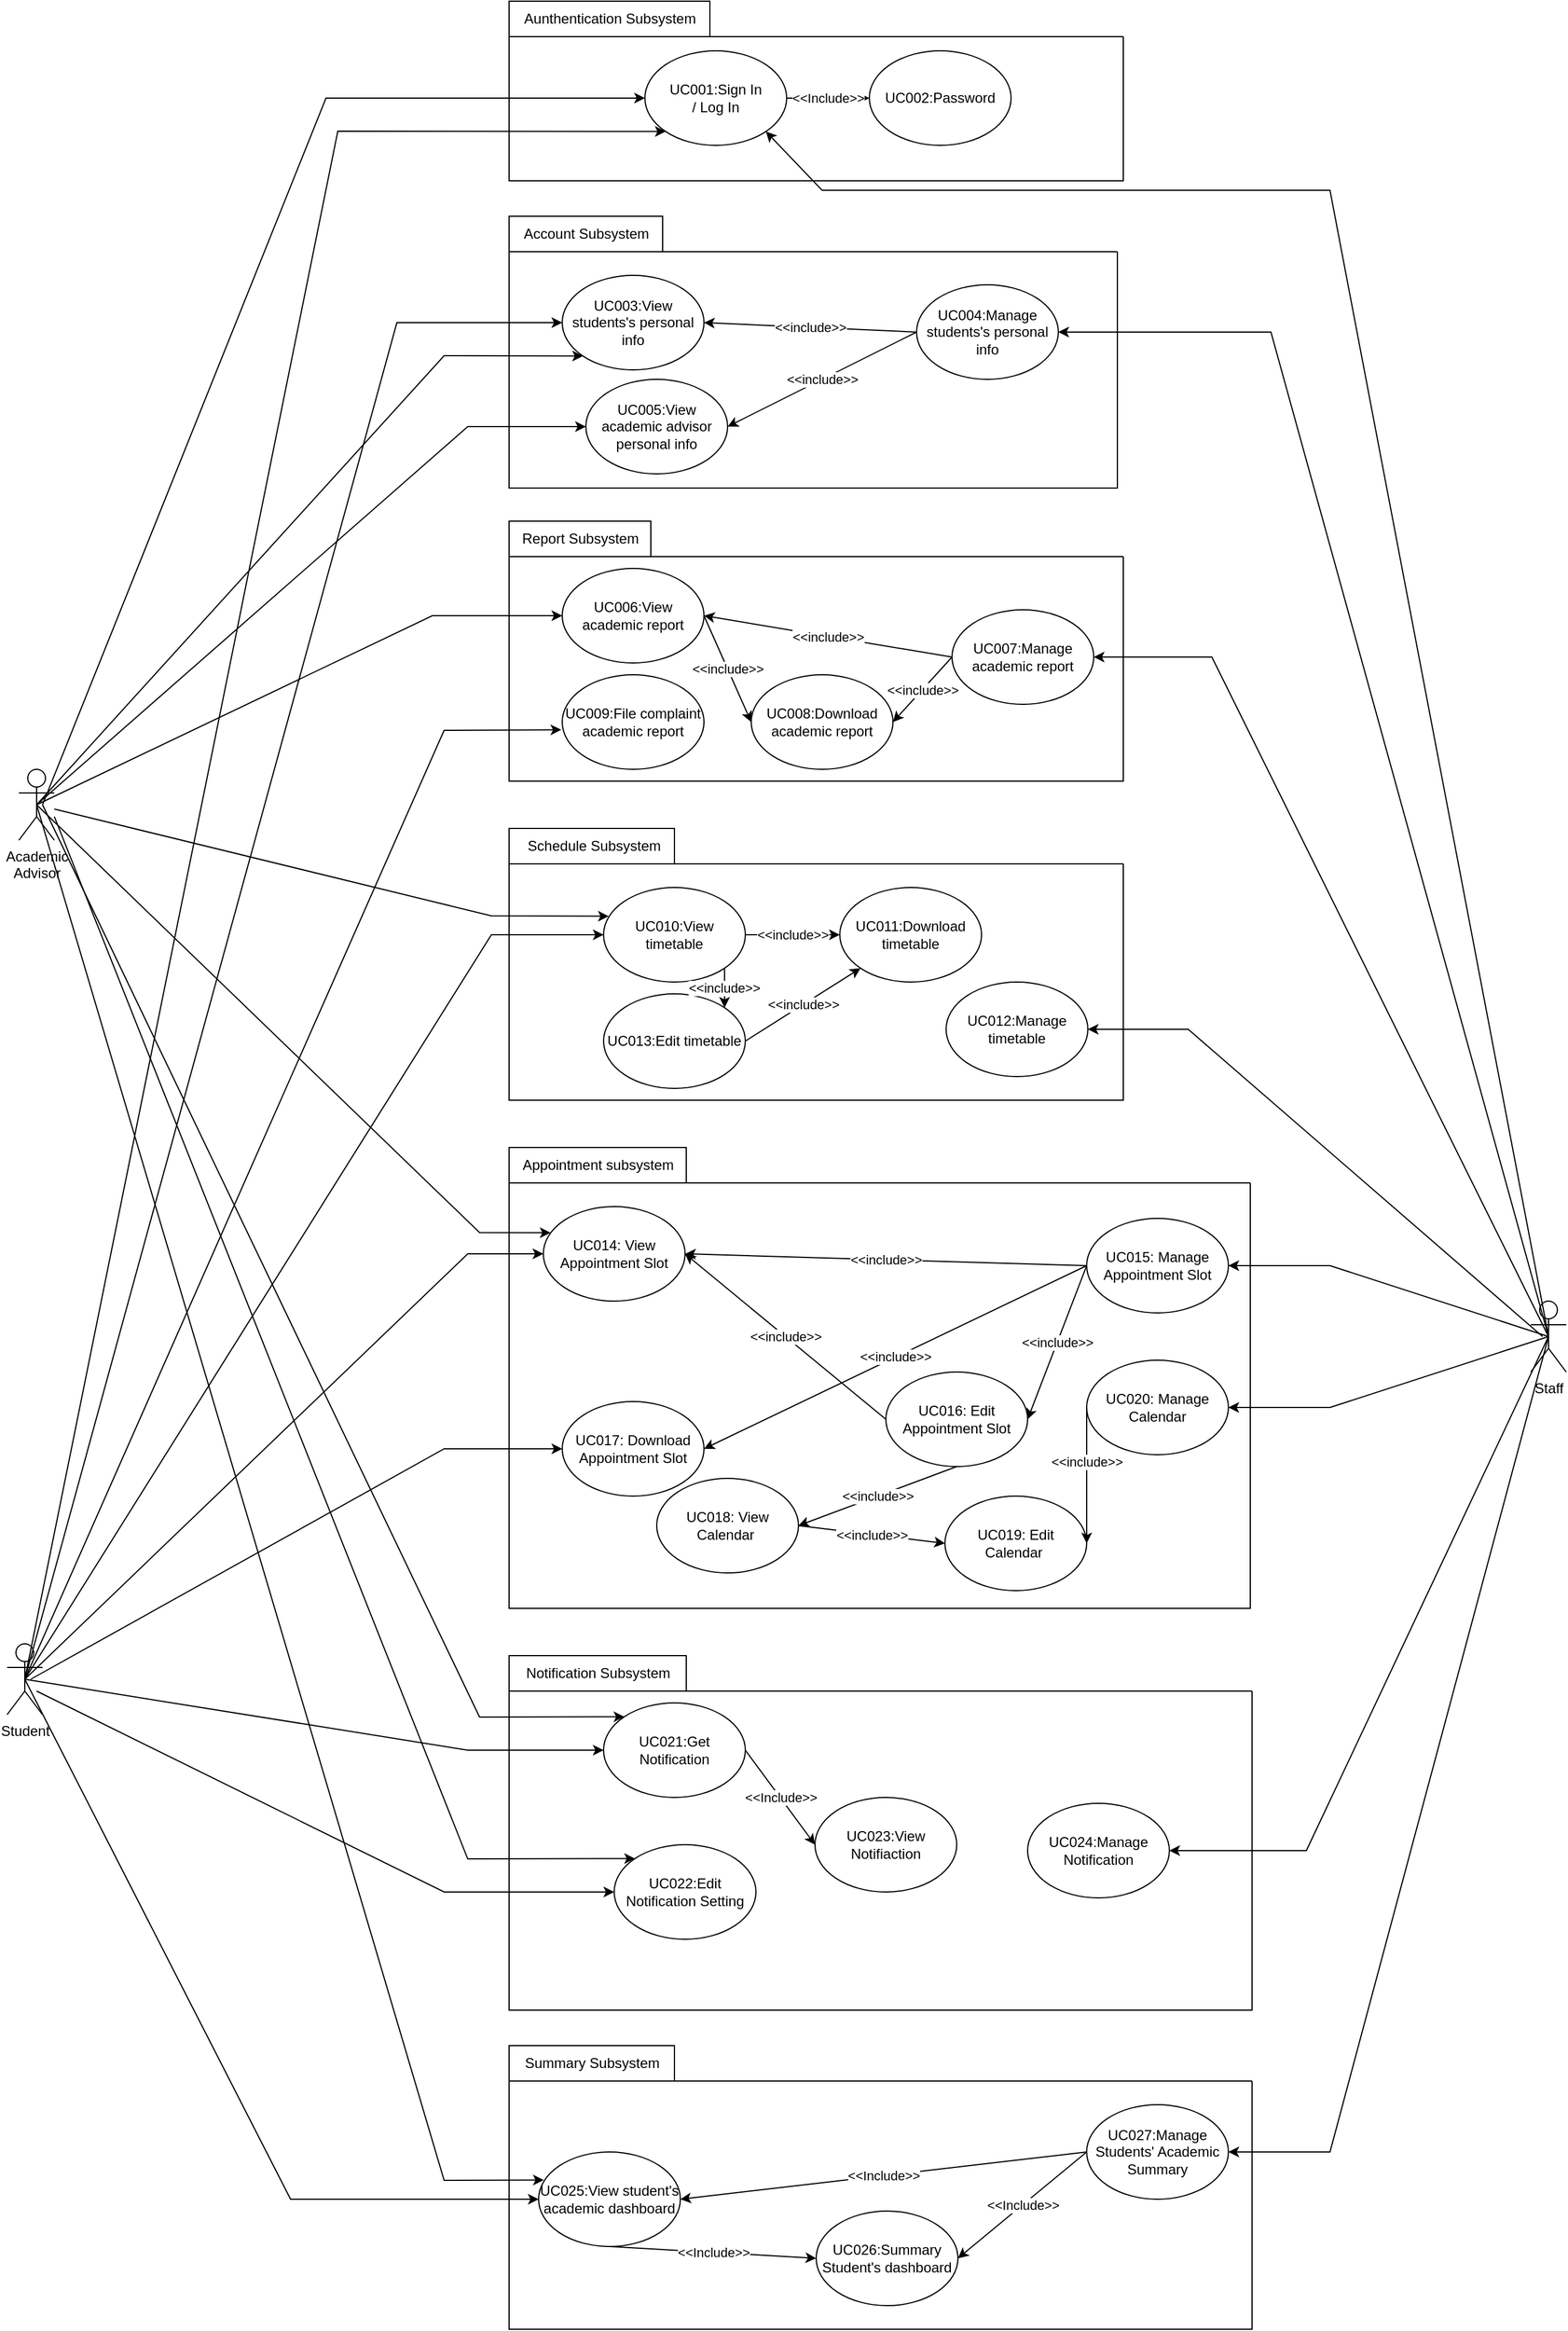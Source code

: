 <mxfile>
    <diagram id="Ir0NtG7bJPNsTs--VWmk" name="Page-1">
        <mxGraphModel dx="2543" dy="1227" grid="1" gridSize="10" guides="1" tooltips="1" connect="1" arrows="1" fold="1" page="1" pageScale="1" pageWidth="850" pageHeight="1100" math="0" shadow="0">
            <root>
                <mxCell id="0"/>
                <mxCell id="1" parent="0"/>
                <mxCell id="3" value="Academic &lt;br&gt;Advisor" style="shape=umlActor;verticalLabelPosition=bottom;verticalAlign=top;html=1;outlineConnect=0;" parent="1" vertex="1">
                    <mxGeometry x="-610" y="680" width="30" height="60" as="geometry"/>
                </mxCell>
                <mxCell id="4" value="Staff" style="shape=umlActor;verticalLabelPosition=bottom;verticalAlign=top;html=1;outlineConnect=0;" parent="1" vertex="1">
                    <mxGeometry x="670" y="1130" width="30" height="60" as="geometry"/>
                </mxCell>
                <mxCell id="5" value="" style="swimlane;startSize=0;" parent="1" vertex="1">
                    <mxGeometry x="-195" y="500" width="520" height="190" as="geometry"/>
                </mxCell>
                <mxCell id="6" value="UC006:View academic report" style="ellipse;whiteSpace=wrap;html=1;" parent="5" vertex="1">
                    <mxGeometry x="45" y="10" width="120" height="80" as="geometry"/>
                </mxCell>
                <mxCell id="7" value="UC008:Download academic report" style="ellipse;whiteSpace=wrap;html=1;" parent="5" vertex="1">
                    <mxGeometry x="205" y="100" width="120" height="80" as="geometry"/>
                </mxCell>
                <mxCell id="8" value="UC007:Manage academic report" style="ellipse;whiteSpace=wrap;html=1;" parent="5" vertex="1">
                    <mxGeometry x="375" y="45" width="120" height="80" as="geometry"/>
                </mxCell>
                <mxCell id="9" value="UC009:File complaint academic report" style="ellipse;whiteSpace=wrap;html=1;" parent="5" vertex="1">
                    <mxGeometry x="45" y="100" width="120" height="80" as="geometry"/>
                </mxCell>
                <mxCell id="10" value="" style="endArrow=classic;html=1;rounded=0;exitX=0;exitY=0.5;exitDx=0;exitDy=0;entryX=1;entryY=0.5;entryDx=0;entryDy=0;" parent="5" source="8" target="6" edge="1">
                    <mxGeometry relative="1" as="geometry">
                        <mxPoint x="185" y="140" as="sourcePoint"/>
                        <mxPoint x="285" y="140" as="targetPoint"/>
                    </mxGeometry>
                </mxCell>
                <mxCell id="11" value="&amp;lt;&amp;lt;include&amp;gt;&amp;gt;" style="edgeLabel;resizable=0;html=1;align=center;verticalAlign=middle;" parent="10" connectable="0" vertex="1">
                    <mxGeometry relative="1" as="geometry"/>
                </mxCell>
                <mxCell id="12" value="" style="endArrow=classic;html=1;rounded=0;exitX=0;exitY=0.5;exitDx=0;exitDy=0;entryX=1;entryY=0.5;entryDx=0;entryDy=0;" parent="5" source="8" target="7" edge="1">
                    <mxGeometry relative="1" as="geometry">
                        <mxPoint x="365" y="145" as="sourcePoint"/>
                        <mxPoint x="175" y="60" as="targetPoint"/>
                    </mxGeometry>
                </mxCell>
                <mxCell id="13" value="&amp;lt;&amp;lt;include&amp;gt;&amp;gt;" style="edgeLabel;resizable=0;html=1;align=center;verticalAlign=middle;" parent="12" connectable="0" vertex="1">
                    <mxGeometry relative="1" as="geometry"/>
                </mxCell>
                <mxCell id="14" value="" style="endArrow=classic;html=1;rounded=0;exitX=1;exitY=0.5;exitDx=0;exitDy=0;entryX=0;entryY=0.5;entryDx=0;entryDy=0;" parent="5" source="6" target="7" edge="1">
                    <mxGeometry relative="1" as="geometry">
                        <mxPoint x="385" y="95" as="sourcePoint"/>
                        <mxPoint x="330" y="140" as="targetPoint"/>
                    </mxGeometry>
                </mxCell>
                <mxCell id="15" value="&amp;lt;&amp;lt;include&amp;gt;&amp;gt;" style="edgeLabel;resizable=0;html=1;align=center;verticalAlign=middle;" parent="14" connectable="0" vertex="1">
                    <mxGeometry relative="1" as="geometry"/>
                </mxCell>
                <mxCell id="16" value="Aunthentication Subsystem" style="text;html=1;align=center;verticalAlign=middle;resizable=0;points=[];autosize=1;strokeColor=default;fillColor=none;" parent="1" vertex="1">
                    <mxGeometry x="-195" y="30" width="170" height="30" as="geometry"/>
                </mxCell>
                <mxCell id="17" value="" style="swimlane;startSize=0;" parent="1" vertex="1">
                    <mxGeometry x="-195" y="60" width="520" height="122" as="geometry"/>
                </mxCell>
                <mxCell id="18" value="UC001:Sign In &lt;br&gt;/ Log In" style="ellipse;whiteSpace=wrap;html=1;" parent="17" vertex="1">
                    <mxGeometry x="115" y="12" width="120" height="80" as="geometry"/>
                </mxCell>
                <mxCell id="19" value="UC002:Password" style="ellipse;whiteSpace=wrap;html=1;" parent="17" vertex="1">
                    <mxGeometry x="305" y="12" width="120" height="80" as="geometry"/>
                </mxCell>
                <mxCell id="20" value="" style="endArrow=classic;html=1;rounded=0;exitX=1;exitY=0.5;exitDx=0;exitDy=0;entryX=0;entryY=0.5;entryDx=0;entryDy=0;" parent="17" source="18" target="19" edge="1">
                    <mxGeometry relative="1" as="geometry">
                        <mxPoint x="245" y="110" as="sourcePoint"/>
                        <mxPoint x="345" y="110" as="targetPoint"/>
                    </mxGeometry>
                </mxCell>
                <mxCell id="21" value="&amp;lt;&amp;lt;Include&amp;gt;&amp;gt;" style="edgeLabel;resizable=0;html=1;align=center;verticalAlign=middle;" parent="20" connectable="0" vertex="1">
                    <mxGeometry relative="1" as="geometry"/>
                </mxCell>
                <mxCell id="22" value="Account Subsystem" style="text;html=1;align=center;verticalAlign=middle;resizable=0;points=[];autosize=1;strokeColor=default;fillColor=none;" parent="1" vertex="1">
                    <mxGeometry x="-195" y="212" width="130" height="30" as="geometry"/>
                </mxCell>
                <mxCell id="23" value="" style="swimlane;startSize=0;" parent="1" vertex="1">
                    <mxGeometry x="-195" y="1460" width="629" height="270" as="geometry"/>
                </mxCell>
                <mxCell id="24" value="" style="ellipse;whiteSpace=wrap;html=1;" parent="23" vertex="1">
                    <mxGeometry x="470" y="-542" height="80" as="geometry"/>
                </mxCell>
                <mxCell id="25" value="UC021:Get Notification" style="ellipse;whiteSpace=wrap;html=1;" parent="23" vertex="1">
                    <mxGeometry x="80" y="10" width="120" height="80" as="geometry"/>
                </mxCell>
                <mxCell id="26" value="UC022:Edit Notification Setting" style="ellipse;whiteSpace=wrap;html=1;" parent="23" vertex="1">
                    <mxGeometry x="89" y="130" width="120" height="80" as="geometry"/>
                </mxCell>
                <mxCell id="27" value="UC023:View Notifiaction" style="ellipse;whiteSpace=wrap;html=1;" parent="23" vertex="1">
                    <mxGeometry x="259" y="90" width="120" height="80" as="geometry"/>
                </mxCell>
                <mxCell id="28" value="UC024:Manage Notification" style="ellipse;whiteSpace=wrap;html=1;" parent="23" vertex="1">
                    <mxGeometry x="439" y="95" width="120" height="80" as="geometry"/>
                </mxCell>
                <mxCell id="29" value="" style="endArrow=classic;html=1;rounded=0;exitX=1;exitY=0.5;exitDx=0;exitDy=0;entryX=0;entryY=0.5;entryDx=0;entryDy=0;" parent="23" source="25" target="27" edge="1">
                    <mxGeometry relative="1" as="geometry">
                        <mxPoint x="377.04" y="270.0" as="sourcePoint"/>
                        <mxPoint x="140" y="110" as="targetPoint"/>
                    </mxGeometry>
                </mxCell>
                <mxCell id="30" value="&amp;lt;&amp;lt;Include&amp;gt;&amp;gt;" style="edgeLabel;resizable=0;html=1;align=center;verticalAlign=middle;" parent="29" connectable="0" vertex="1">
                    <mxGeometry relative="1" as="geometry"/>
                </mxCell>
                <mxCell id="31" value="Summary Subsystem" style="text;html=1;align=center;verticalAlign=middle;resizable=0;points=[];autosize=1;strokeColor=default;fillColor=none;" parent="1" vertex="1">
                    <mxGeometry x="-195" y="1760" width="140" height="30" as="geometry"/>
                </mxCell>
                <mxCell id="32" value="" style="swimlane;startSize=0;" parent="1" vertex="1">
                    <mxGeometry x="-195" y="242" width="515" height="200" as="geometry"/>
                </mxCell>
                <mxCell id="33" value="UC003:View students's personal info" style="ellipse;whiteSpace=wrap;html=1;" parent="32" vertex="1">
                    <mxGeometry x="45" y="20" width="120" height="80" as="geometry"/>
                </mxCell>
                <mxCell id="34" value="UC005:View academic advisor personal info" style="ellipse;whiteSpace=wrap;html=1;" parent="32" vertex="1">
                    <mxGeometry x="65" y="108" width="120" height="80" as="geometry"/>
                </mxCell>
                <mxCell id="35" value="UC004:Manage students's personal info" style="ellipse;whiteSpace=wrap;html=1;" parent="32" vertex="1">
                    <mxGeometry x="345" y="28" width="120" height="80" as="geometry"/>
                </mxCell>
                <mxCell id="36" value="" style="endArrow=classic;html=1;rounded=0;entryX=1;entryY=0.5;entryDx=0;entryDy=0;exitX=0;exitY=0.5;exitDx=0;exitDy=0;" parent="32" source="35" target="33" edge="1">
                    <mxGeometry relative="1" as="geometry">
                        <mxPoint x="365" y="403" as="sourcePoint"/>
                        <mxPoint x="175" y="318" as="targetPoint"/>
                    </mxGeometry>
                </mxCell>
                <mxCell id="37" value="&amp;lt;&amp;lt;include&amp;gt;&amp;gt;" style="edgeLabel;resizable=0;html=1;align=center;verticalAlign=middle;" parent="36" connectable="0" vertex="1">
                    <mxGeometry relative="1" as="geometry"/>
                </mxCell>
                <mxCell id="38" value="" style="endArrow=classic;html=1;rounded=0;entryX=1;entryY=0.5;entryDx=0;entryDy=0;exitX=0;exitY=0.5;exitDx=0;exitDy=0;" parent="32" source="35" target="34" edge="1">
                    <mxGeometry relative="1" as="geometry">
                        <mxPoint x="355" y="78" as="sourcePoint"/>
                        <mxPoint x="175" y="70" as="targetPoint"/>
                    </mxGeometry>
                </mxCell>
                <mxCell id="39" value="&amp;lt;&amp;lt;include&amp;gt;&amp;gt;" style="edgeLabel;resizable=0;html=1;align=center;verticalAlign=middle;" parent="38" connectable="0" vertex="1">
                    <mxGeometry relative="1" as="geometry"/>
                </mxCell>
                <mxCell id="40" value="Report Subsystem" style="text;html=1;align=center;verticalAlign=middle;resizable=0;points=[];autosize=1;strokeColor=default;fillColor=none;" parent="1" vertex="1">
                    <mxGeometry x="-195" y="470" width="120" height="30" as="geometry"/>
                </mxCell>
                <mxCell id="41" value="" style="swimlane;startSize=0;" parent="1" vertex="1">
                    <mxGeometry x="-195" y="1790" width="629" height="210" as="geometry"/>
                </mxCell>
                <mxCell id="42" value="UC025:View student's academic dashboard" style="ellipse;whiteSpace=wrap;html=1;" parent="41" vertex="1">
                    <mxGeometry x="25" y="60" width="120" height="80" as="geometry"/>
                </mxCell>
                <mxCell id="43" value="UC026:Summary Student's dashboard" style="ellipse;whiteSpace=wrap;html=1;" parent="41" vertex="1">
                    <mxGeometry x="260" y="110" width="120" height="80" as="geometry"/>
                </mxCell>
                <mxCell id="44" value="UC027:Manage Students' Academic Summary" style="ellipse;whiteSpace=wrap;html=1;" parent="41" vertex="1">
                    <mxGeometry x="489" y="20" width="120" height="80" as="geometry"/>
                </mxCell>
                <mxCell id="45" value="" style="endArrow=classic;html=1;rounded=0;exitX=0;exitY=0.5;exitDx=0;exitDy=0;entryX=1;entryY=0.5;entryDx=0;entryDy=0;" parent="41" source="44" target="42" edge="1">
                    <mxGeometry relative="1" as="geometry">
                        <mxPoint x="438.04" y="113.24" as="sourcePoint"/>
                        <mxPoint x="190" y="50" as="targetPoint"/>
                    </mxGeometry>
                </mxCell>
                <mxCell id="46" value="&amp;lt;&amp;lt;Include&amp;gt;&amp;gt;" style="edgeLabel;resizable=0;html=1;align=center;verticalAlign=middle;" parent="45" connectable="0" vertex="1">
                    <mxGeometry relative="1" as="geometry"/>
                </mxCell>
                <mxCell id="47" value="" style="endArrow=classic;html=1;rounded=0;exitX=0;exitY=0.5;exitDx=0;exitDy=0;entryX=1;entryY=0.5;entryDx=0;entryDy=0;" parent="41" source="44" target="43" edge="1">
                    <mxGeometry relative="1" as="geometry">
                        <mxPoint x="329" y="-20" as="sourcePoint"/>
                        <mxPoint x="429" y="-20" as="targetPoint"/>
                    </mxGeometry>
                </mxCell>
                <mxCell id="48" value="&amp;lt;&amp;lt;Include&amp;gt;&amp;gt;" style="edgeLabel;resizable=0;html=1;align=center;verticalAlign=middle;" parent="47" connectable="0" vertex="1">
                    <mxGeometry relative="1" as="geometry"/>
                </mxCell>
                <mxCell id="49" value="" style="endArrow=classic;html=1;rounded=0;entryX=0;entryY=0.5;entryDx=0;entryDy=0;exitX=0.5;exitY=1;exitDx=0;exitDy=0;" parent="41" source="42" target="43" edge="1">
                    <mxGeometry relative="1" as="geometry">
                        <mxPoint x="130" y="70" as="sourcePoint"/>
                        <mxPoint x="230" y="150" as="targetPoint"/>
                    </mxGeometry>
                </mxCell>
                <mxCell id="50" value="&amp;lt;&amp;lt;Include&amp;gt;&amp;gt;" style="edgeLabel;resizable=0;html=1;align=center;verticalAlign=middle;" parent="49" connectable="0" vertex="1">
                    <mxGeometry relative="1" as="geometry"/>
                </mxCell>
                <mxCell id="51" value="" style="swimlane;startSize=0;" parent="1" vertex="1">
                    <mxGeometry x="-195" y="1030" width="627.5" height="360" as="geometry"/>
                </mxCell>
                <mxCell id="52" value="UC014: View Appointment Slot" style="ellipse;whiteSpace=wrap;html=1;" parent="51" vertex="1">
                    <mxGeometry x="29" y="20" width="120" height="80" as="geometry"/>
                </mxCell>
                <mxCell id="53" value="UC015: Manage Appointment Slot" style="ellipse;whiteSpace=wrap;html=1;" parent="51" vertex="1">
                    <mxGeometry x="489" y="30" width="120" height="80" as="geometry"/>
                </mxCell>
                <mxCell id="54" value="UC017: Download Appointment Slot" style="ellipse;whiteSpace=wrap;html=1;" parent="51" vertex="1">
                    <mxGeometry x="45" y="185" width="120" height="80" as="geometry"/>
                </mxCell>
                <mxCell id="55" value="UC018: View Calendar&amp;nbsp;" style="ellipse;whiteSpace=wrap;html=1;" parent="51" vertex="1">
                    <mxGeometry x="125" y="250" width="120" height="80" as="geometry"/>
                </mxCell>
                <mxCell id="56" value="UC020: Manage Calendar" style="ellipse;whiteSpace=wrap;html=1;" parent="51" vertex="1">
                    <mxGeometry x="489" y="150" width="120" height="80" as="geometry"/>
                </mxCell>
                <mxCell id="57" value="UC016: Edit Appointment Slot" style="ellipse;whiteSpace=wrap;html=1;" parent="51" vertex="1">
                    <mxGeometry x="319" y="160" width="120" height="80" as="geometry"/>
                </mxCell>
                <mxCell id="58" value="UC019: Edit Calendar&amp;nbsp;" style="ellipse;whiteSpace=wrap;html=1;" parent="51" vertex="1">
                    <mxGeometry x="369" y="265" width="120" height="80" as="geometry"/>
                </mxCell>
                <mxCell id="59" value="&amp;lt;&amp;lt;include&amp;gt;&amp;gt;" style="endArrow=classic;html=1;rounded=0;exitX=0;exitY=0.5;exitDx=0;exitDy=0;entryX=1;entryY=0.5;entryDx=0;entryDy=0;" parent="51" source="53" target="57" edge="1">
                    <mxGeometry relative="1" as="geometry">
                        <mxPoint x="489" y="110" as="sourcePoint"/>
                        <mxPoint x="169" y="90" as="targetPoint"/>
                    </mxGeometry>
                </mxCell>
                <mxCell id="60" value="&amp;lt;&amp;lt;include&amp;gt;&amp;gt;" style="endArrow=classic;html=1;rounded=0;exitX=0;exitY=0.5;exitDx=0;exitDy=0;entryX=1;entryY=0.5;entryDx=0;entryDy=0;" parent="51" source="57" target="52" edge="1">
                    <mxGeometry relative="1" as="geometry">
                        <mxPoint x="469" y="190" as="sourcePoint"/>
                        <mxPoint x="149" y="170" as="targetPoint"/>
                    </mxGeometry>
                </mxCell>
                <mxCell id="61" value="&amp;lt;&amp;lt;include&amp;gt;&amp;gt;" style="endArrow=classic;html=1;rounded=0;exitX=0.5;exitY=1;exitDx=0;exitDy=0;entryX=1;entryY=0.5;entryDx=0;entryDy=0;" parent="51" source="57" target="55" edge="1">
                    <mxGeometry relative="1" as="geometry">
                        <mxPoint x="530" y="280" as="sourcePoint"/>
                        <mxPoint x="210" y="260" as="targetPoint"/>
                    </mxGeometry>
                </mxCell>
                <mxCell id="62" value="&amp;lt;&amp;lt;include&amp;gt;&amp;gt;" style="endArrow=classic;html=1;rounded=0;exitX=1;exitY=0.5;exitDx=0;exitDy=0;entryX=0;entryY=0.5;entryDx=0;entryDy=0;" parent="51" source="55" target="58" edge="1">
                    <mxGeometry relative="1" as="geometry">
                        <mxPoint x="309" y="260" as="sourcePoint"/>
                        <mxPoint x="249" y="310" as="targetPoint"/>
                    </mxGeometry>
                </mxCell>
                <mxCell id="63" value="" style="endArrow=classic;html=1;rounded=0;exitX=0;exitY=0.5;exitDx=0;exitDy=0;entryX=1;entryY=0.5;entryDx=0;entryDy=0;" parent="51" source="56" target="58" edge="1">
                    <mxGeometry width="50" height="50" relative="1" as="geometry">
                        <mxPoint x="259" y="340" as="sourcePoint"/>
                        <mxPoint x="309" y="290" as="targetPoint"/>
                    </mxGeometry>
                </mxCell>
                <mxCell id="64" value="&amp;lt;&amp;lt;include&amp;gt;&amp;gt;" style="edgeLabel;html=1;align=center;verticalAlign=middle;resizable=0;points=[];" parent="63" connectable="0" vertex="1">
                    <mxGeometry x="-0.208" relative="1" as="geometry">
                        <mxPoint as="offset"/>
                    </mxGeometry>
                </mxCell>
                <mxCell id="65" value="&amp;lt;&amp;lt;include&amp;gt;&amp;gt;" style="endArrow=classic;html=1;rounded=0;exitX=0;exitY=0.5;exitDx=0;exitDy=0;entryX=1;entryY=0.5;entryDx=0;entryDy=0;" parent="51" source="53" target="52" edge="1">
                    <mxGeometry relative="1" as="geometry">
                        <mxPoint x="370" y="-60" as="sourcePoint"/>
                        <mxPoint x="470" y="-60" as="targetPoint"/>
                    </mxGeometry>
                </mxCell>
                <mxCell id="66" value="&amp;lt;&amp;lt;include&amp;gt;&amp;gt;" style="endArrow=classic;html=1;rounded=0;entryX=1;entryY=0.5;entryDx=0;entryDy=0;exitX=0;exitY=0.5;exitDx=0;exitDy=0;" parent="51" source="53" target="54" edge="1">
                    <mxGeometry relative="1" as="geometry">
                        <mxPoint x="465" y="150" as="sourcePoint"/>
                        <mxPoint x="154" y="140" as="targetPoint"/>
                    </mxGeometry>
                </mxCell>
                <mxCell id="67" value="Student&lt;br&gt;" style="shape=umlActor;verticalLabelPosition=bottom;verticalAlign=top;html=1;outlineConnect=0;" parent="1" vertex="1">
                    <mxGeometry x="-620" y="1420" width="30" height="60" as="geometry"/>
                </mxCell>
                <mxCell id="68" value="" style="swimlane;startSize=0;" parent="1" vertex="1">
                    <mxGeometry x="-195" y="760" width="520" height="200" as="geometry"/>
                </mxCell>
                <mxCell id="69" value="" style="ellipse;whiteSpace=wrap;html=1;" parent="68" vertex="1">
                    <mxGeometry x="430" y="-610" height="80" as="geometry"/>
                </mxCell>
                <mxCell id="70" value="UC011:Download timetable" style="ellipse;whiteSpace=wrap;html=1;" parent="68" vertex="1">
                    <mxGeometry x="280" y="20" width="120" height="80" as="geometry"/>
                </mxCell>
                <mxCell id="71" value="UC012:Manage timetable" style="ellipse;whiteSpace=wrap;html=1;" parent="68" vertex="1">
                    <mxGeometry x="370" y="100" width="120" height="80" as="geometry"/>
                </mxCell>
                <mxCell id="72" value="UC013:Edit timetable" style="ellipse;whiteSpace=wrap;html=1;" parent="68" vertex="1">
                    <mxGeometry x="80" y="110" width="120" height="80" as="geometry"/>
                </mxCell>
                <mxCell id="73" value="UC010:View timetable" style="ellipse;whiteSpace=wrap;html=1;" parent="68" vertex="1">
                    <mxGeometry x="80" y="20" width="120" height="80" as="geometry"/>
                </mxCell>
                <mxCell id="74" value="&amp;lt;&amp;lt;include&amp;gt;&amp;gt;" style="endArrow=classic;html=1;rounded=0;exitX=1;exitY=0.5;exitDx=0;exitDy=0;entryX=0;entryY=0.5;entryDx=0;entryDy=0;" parent="68" source="73" target="70" edge="1">
                    <mxGeometry relative="1" as="geometry">
                        <mxPoint x="505" y="229" as="sourcePoint"/>
                        <mxPoint x="185" y="209" as="targetPoint"/>
                    </mxGeometry>
                </mxCell>
                <mxCell id="75" value="&amp;lt;&amp;lt;include&amp;gt;&amp;gt;" style="endArrow=classic;html=1;rounded=0;entryX=1;entryY=0;entryDx=0;entryDy=0;exitX=1;exitY=1;exitDx=0;exitDy=0;" parent="68" source="73" target="72" edge="1">
                    <mxGeometry relative="1" as="geometry">
                        <mxPoint x="205" y="60" as="sourcePoint"/>
                        <mxPoint x="290" y="70" as="targetPoint"/>
                    </mxGeometry>
                </mxCell>
                <mxCell id="76" value="&amp;lt;&amp;lt;include&amp;gt;&amp;gt;" style="endArrow=classic;html=1;rounded=0;exitX=1;exitY=0.5;exitDx=0;exitDy=0;entryX=0;entryY=1;entryDx=0;entryDy=0;" parent="68" source="72" target="70" edge="1">
                    <mxGeometry relative="1" as="geometry">
                        <mxPoint x="210" y="70" as="sourcePoint"/>
                        <mxPoint x="290" y="70" as="targetPoint"/>
                    </mxGeometry>
                </mxCell>
                <mxCell id="77" value="&amp;nbsp;Schedule Subsystem" style="text;html=1;align=center;verticalAlign=middle;resizable=0;points=[];autosize=1;strokeColor=default;fillColor=none;" parent="1" vertex="1">
                    <mxGeometry x="-195" y="730" width="140" height="30" as="geometry"/>
                </mxCell>
                <mxCell id="78" value="Notification Subsystem" style="text;html=1;align=center;verticalAlign=middle;resizable=0;points=[];autosize=1;strokeColor=default;fillColor=none;" parent="1" vertex="1">
                    <mxGeometry x="-195" y="1430" width="150" height="30" as="geometry"/>
                </mxCell>
                <mxCell id="79" value="Appointment subsystem" style="text;html=1;align=center;verticalAlign=middle;resizable=0;points=[];autosize=1;strokeColor=default;fillColor=none;" parent="1" vertex="1">
                    <mxGeometry x="-195" y="1000" width="150" height="30" as="geometry"/>
                </mxCell>
                <mxCell id="80" value="" style="endArrow=classic;html=1;rounded=0;entryX=0;entryY=0.5;entryDx=0;entryDy=0;exitX=0.5;exitY=0.5;exitDx=0;exitDy=0;exitPerimeter=0;" parent="1" source="3" target="34" edge="1">
                    <mxGeometry width="50" height="50" relative="1" as="geometry">
                        <mxPoint x="-500" y="970" as="sourcePoint"/>
                        <mxPoint x="240" y="550" as="targetPoint"/>
                        <Array as="points">
                            <mxPoint x="-230" y="390"/>
                        </Array>
                    </mxGeometry>
                </mxCell>
                <mxCell id="81" value="" style="endArrow=classic;html=1;rounded=0;exitX=0.5;exitY=0.5;exitDx=0;exitDy=0;exitPerimeter=0;entryX=0;entryY=0.5;entryDx=0;entryDy=0;" parent="1" source="67" target="33" edge="1">
                    <mxGeometry width="50" height="50" relative="1" as="geometry">
                        <mxPoint x="330" y="920" as="sourcePoint"/>
                        <mxPoint x="380" y="870" as="targetPoint"/>
                        <Array as="points">
                            <mxPoint x="-290" y="302"/>
                        </Array>
                    </mxGeometry>
                </mxCell>
                <mxCell id="82" value="" style="endArrow=classic;html=1;rounded=0;entryX=0;entryY=0.5;entryDx=0;entryDy=0;exitX=0.5;exitY=0.5;exitDx=0;exitDy=0;exitPerimeter=0;" parent="1" source="67" target="73" edge="1">
                    <mxGeometry width="50" height="50" relative="1" as="geometry">
                        <mxPoint x="-510" y="1170" as="sourcePoint"/>
                        <mxPoint x="80" y="900" as="targetPoint"/>
                        <Array as="points">
                            <mxPoint x="-210" y="820"/>
                        </Array>
                    </mxGeometry>
                </mxCell>
                <mxCell id="83" value="" style="endArrow=classic;html=1;rounded=0;exitX=0.5;exitY=0.5;exitDx=0;exitDy=0;exitPerimeter=0;" parent="1" source="67" target="52" edge="1">
                    <mxGeometry width="50" height="50" relative="1" as="geometry">
                        <mxPoint x="-515" y="1190" as="sourcePoint"/>
                        <mxPoint x="-240" y="1140" as="targetPoint"/>
                        <Array as="points">
                            <mxPoint x="-230" y="1090"/>
                        </Array>
                    </mxGeometry>
                </mxCell>
                <mxCell id="84" value="" style="endArrow=classic;html=1;rounded=0;entryX=0;entryY=1;entryDx=0;entryDy=0;exitX=0.5;exitY=0.5;exitDx=0;exitDy=0;exitPerimeter=0;" parent="1" source="3" target="33" edge="1">
                    <mxGeometry width="50" height="50" relative="1" as="geometry">
                        <mxPoint x="-500" y="960" as="sourcePoint"/>
                        <mxPoint x="-90" y="810" as="targetPoint"/>
                        <Array as="points">
                            <mxPoint x="-250" y="330"/>
                        </Array>
                    </mxGeometry>
                </mxCell>
                <mxCell id="85" value="" style="endArrow=classic;html=1;rounded=0;exitX=0.5;exitY=0.5;exitDx=0;exitDy=0;exitPerimeter=0;entryX=0;entryY=0.5;entryDx=0;entryDy=0;" parent="1" source="3" target="6" edge="1">
                    <mxGeometry width="50" height="50" relative="1" as="geometry">
                        <mxPoint x="-490" y="970" as="sourcePoint"/>
                        <mxPoint x="-130" y="573" as="targetPoint"/>
                        <Array as="points">
                            <mxPoint x="-260" y="550"/>
                        </Array>
                    </mxGeometry>
                </mxCell>
                <mxCell id="86" value="" style="endArrow=classic;html=1;rounded=0;exitX=0.5;exitY=0.5;exitDx=0;exitDy=0;exitPerimeter=0;entryX=0.051;entryY=0.277;entryDx=0;entryDy=0;entryPerimeter=0;" parent="1" source="3" target="52" edge="1">
                    <mxGeometry width="50" height="50" relative="1" as="geometry">
                        <mxPoint x="-180" y="1280" as="sourcePoint"/>
                        <mxPoint x="-130" y="1230" as="targetPoint"/>
                        <Array as="points">
                            <mxPoint x="-220" y="1072"/>
                        </Array>
                    </mxGeometry>
                </mxCell>
                <mxCell id="87" value="" style="endArrow=classic;html=1;rounded=0;exitX=0.5;exitY=0.5;exitDx=0;exitDy=0;exitPerimeter=0;entryX=1;entryY=0.5;entryDx=0;entryDy=0;" parent="1" source="4" target="35" edge="1">
                    <mxGeometry width="50" height="50" relative="1" as="geometry">
                        <mxPoint x="280" y="690" as="sourcePoint"/>
                        <mxPoint x="330" y="640" as="targetPoint"/>
                        <Array as="points">
                            <mxPoint x="450" y="310"/>
                        </Array>
                    </mxGeometry>
                </mxCell>
                <mxCell id="88" value="" style="endArrow=classic;html=1;rounded=0;entryX=0.036;entryY=0.304;entryDx=0;entryDy=0;entryPerimeter=0;" parent="1" source="3" target="73" edge="1">
                    <mxGeometry width="50" height="50" relative="1" as="geometry">
                        <mxPoint x="-480" y="980" as="sourcePoint"/>
                        <mxPoint x="-40" y="1010" as="targetPoint"/>
                        <Array as="points">
                            <mxPoint x="-210" y="804"/>
                        </Array>
                    </mxGeometry>
                </mxCell>
                <mxCell id="89" value="" style="endArrow=classic;html=1;rounded=0;entryX=-0.007;entryY=0.582;entryDx=0;entryDy=0;entryPerimeter=0;exitX=0.5;exitY=0.5;exitDx=0;exitDy=0;exitPerimeter=0;" parent="1" source="67" target="9" edge="1">
                    <mxGeometry width="50" height="50" relative="1" as="geometry">
                        <mxPoint x="-500" y="1000" as="sourcePoint"/>
                        <mxPoint x="-170" y="890" as="targetPoint"/>
                        <Array as="points">
                            <mxPoint x="-250" y="647"/>
                        </Array>
                    </mxGeometry>
                </mxCell>
                <mxCell id="90" value="" style="endArrow=classic;html=1;rounded=0;exitX=0.5;exitY=0.5;exitDx=0;exitDy=0;exitPerimeter=0;entryX=1;entryY=0.5;entryDx=0;entryDy=0;" parent="1" source="4" target="8" edge="1">
                    <mxGeometry width="50" height="50" relative="1" as="geometry">
                        <mxPoint x="655" y="710" as="sourcePoint"/>
                        <mxPoint x="280" y="320" as="targetPoint"/>
                        <Array as="points">
                            <mxPoint x="400" y="585"/>
                        </Array>
                    </mxGeometry>
                </mxCell>
                <mxCell id="91" value="" style="endArrow=classic;html=1;rounded=0;exitX=0.5;exitY=0.5;exitDx=0;exitDy=0;exitPerimeter=0;entryX=0;entryY=0.5;entryDx=0;entryDy=0;" parent="1" source="67" target="42" edge="1">
                    <mxGeometry width="50" height="50" relative="1" as="geometry">
                        <mxPoint x="-140" y="1490" as="sourcePoint"/>
                        <mxPoint x="-240" y="2000" as="targetPoint"/>
                        <Array as="points">
                            <mxPoint x="-380" y="1890"/>
                        </Array>
                    </mxGeometry>
                </mxCell>
                <mxCell id="92" value="" style="endArrow=classic;html=1;rounded=0;exitX=0.5;exitY=0.5;exitDx=0;exitDy=0;exitPerimeter=0;entryX=0.036;entryY=0.297;entryDx=0;entryDy=0;entryPerimeter=0;" parent="1" source="3" target="42" edge="1">
                    <mxGeometry width="50" height="50" relative="1" as="geometry">
                        <mxPoint x="-590" y="710" as="sourcePoint"/>
                        <mxPoint x="-120" y="1985.714" as="targetPoint"/>
                        <Array as="points">
                            <mxPoint x="-250" y="1874"/>
                        </Array>
                    </mxGeometry>
                </mxCell>
                <mxCell id="93" value="" style="endArrow=classic;html=1;rounded=0;entryX=0;entryY=0.5;entryDx=0;entryDy=0;" parent="1" target="18" edge="1">
                    <mxGeometry width="50" height="50" relative="1" as="geometry">
                        <mxPoint x="-590" y="710" as="sourcePoint"/>
                        <mxPoint x="-70" y="120" as="targetPoint"/>
                        <Array as="points">
                            <mxPoint x="-350" y="112"/>
                        </Array>
                    </mxGeometry>
                </mxCell>
                <mxCell id="94" value="" style="endArrow=classic;html=1;rounded=0;exitX=0.5;exitY=0.5;exitDx=0;exitDy=0;exitPerimeter=0;entryX=0;entryY=1;entryDx=0;entryDy=0;" parent="1" source="67" target="18" edge="1">
                    <mxGeometry width="50" height="50" relative="1" as="geometry">
                        <mxPoint x="70" y="1310" as="sourcePoint"/>
                        <mxPoint x="120" y="1260" as="targetPoint"/>
                        <Array as="points">
                            <mxPoint x="-340" y="140"/>
                        </Array>
                    </mxGeometry>
                </mxCell>
                <mxCell id="95" value="" style="endArrow=classic;html=1;rounded=0;entryX=1;entryY=0.5;entryDx=0;entryDy=0;exitX=0.5;exitY=0.5;exitDx=0;exitDy=0;exitPerimeter=0;" parent="1" source="4" target="28" edge="1">
                    <mxGeometry width="50" height="50" relative="1" as="geometry">
                        <mxPoint x="680" y="1160" as="sourcePoint"/>
                        <mxPoint x="380" y="2087" as="targetPoint"/>
                        <Array as="points">
                            <mxPoint x="480" y="1595"/>
                        </Array>
                    </mxGeometry>
                </mxCell>
                <mxCell id="96" value="" style="endArrow=classic;html=1;rounded=0;entryX=1;entryY=1;entryDx=0;entryDy=0;exitX=0.5;exitY=0.5;exitDx=0;exitDy=0;exitPerimeter=0;" parent="1" source="4" target="18" edge="1">
                    <mxGeometry width="50" height="50" relative="1" as="geometry">
                        <mxPoint x="690" y="1165.333" as="sourcePoint"/>
                        <mxPoint x="120" y="490" as="targetPoint"/>
                        <Array as="points">
                            <mxPoint x="500" y="190"/>
                            <mxPoint x="70" y="190"/>
                        </Array>
                    </mxGeometry>
                </mxCell>
                <mxCell id="97" value="" style="endArrow=classic;html=1;rounded=0;exitX=0.5;exitY=0.5;exitDx=0;exitDy=0;exitPerimeter=0;entryX=0;entryY=0.5;entryDx=0;entryDy=0;" parent="1" source="67" target="25" edge="1">
                    <mxGeometry width="50" height="50" relative="1" as="geometry">
                        <mxPoint x="-70" y="1630" as="sourcePoint"/>
                        <mxPoint x="-20" y="1580" as="targetPoint"/>
                        <Array as="points">
                            <mxPoint x="-230" y="1510"/>
                        </Array>
                    </mxGeometry>
                </mxCell>
                <mxCell id="98" value="" style="endArrow=classic;html=1;rounded=0;entryX=0;entryY=0;entryDx=0;entryDy=0;" parent="1" target="25" edge="1">
                    <mxGeometry width="50" height="50" relative="1" as="geometry">
                        <mxPoint x="-590" y="710" as="sourcePoint"/>
                        <mxPoint x="-20" y="1580" as="targetPoint"/>
                        <Array as="points">
                            <mxPoint x="-220" y="1482"/>
                        </Array>
                    </mxGeometry>
                </mxCell>
                <mxCell id="99" value="" style="endArrow=classic;html=1;rounded=0;entryX=1;entryY=0.5;entryDx=0;entryDy=0;" parent="1" target="53" edge="1">
                    <mxGeometry width="50" height="50" relative="1" as="geometry">
                        <mxPoint x="685" y="1160" as="sourcePoint"/>
                        <mxPoint x="130" y="1310" as="targetPoint"/>
                        <Array as="points">
                            <mxPoint x="500" y="1100"/>
                        </Array>
                    </mxGeometry>
                </mxCell>
                <mxCell id="100" value="" style="endArrow=classic;html=1;rounded=0;entryX=0;entryY=0.5;entryDx=0;entryDy=0;" parent="1" target="54" edge="1">
                    <mxGeometry width="50" height="50" relative="1" as="geometry">
                        <mxPoint x="-600" y="1450" as="sourcePoint"/>
                        <mxPoint x="150" y="1400" as="targetPoint"/>
                        <Array as="points">
                            <mxPoint x="-250" y="1255"/>
                        </Array>
                    </mxGeometry>
                </mxCell>
                <mxCell id="101" value="" style="endArrow=classic;html=1;rounded=0;exitX=0.5;exitY=0.5;exitDx=0;exitDy=0;entryX=1;entryY=0.5;entryDx=0;entryDy=0;exitPerimeter=0;" parent="1" source="4" target="56" edge="1">
                    <mxGeometry width="50" height="50" relative="1" as="geometry">
                        <mxPoint x="190" y="1440" as="sourcePoint"/>
                        <mxPoint x="240" y="1390" as="targetPoint"/>
                        <Array as="points">
                            <mxPoint x="500" y="1220"/>
                        </Array>
                    </mxGeometry>
                </mxCell>
                <mxCell id="102" value="" style="endArrow=classic;html=1;rounded=0;entryX=1;entryY=0.5;entryDx=0;entryDy=0;exitX=0.5;exitY=0.5;exitDx=0;exitDy=0;exitPerimeter=0;" parent="1" source="4" target="44" edge="1">
                    <mxGeometry width="50" height="50" relative="1" as="geometry">
                        <mxPoint x="160" y="1650" as="sourcePoint"/>
                        <mxPoint x="210" y="1600" as="targetPoint"/>
                        <Array as="points">
                            <mxPoint x="500" y="1850"/>
                        </Array>
                    </mxGeometry>
                </mxCell>
                <mxCell id="103" value="" style="endArrow=classic;html=1;rounded=0;entryX=1;entryY=0.5;entryDx=0;entryDy=0;" parent="1" target="71" edge="1">
                    <mxGeometry width="50" height="50" relative="1" as="geometry">
                        <mxPoint x="680" y="1160" as="sourcePoint"/>
                        <mxPoint x="120" y="960" as="targetPoint"/>
                        <Array as="points">
                            <mxPoint x="380" y="900"/>
                        </Array>
                    </mxGeometry>
                </mxCell>
                <mxCell id="104" value="" style="endArrow=classic;html=1;rounded=0;exitX=0.5;exitY=0.5;exitDx=0;exitDy=0;exitPerimeter=0;entryX=0;entryY=0.5;entryDx=0;entryDy=0;" parent="1" target="26" edge="1">
                    <mxGeometry width="50" height="50" relative="1" as="geometry">
                        <mxPoint x="-595" y="1460" as="sourcePoint"/>
                        <mxPoint x="-109" y="1650" as="targetPoint"/>
                        <Array as="points">
                            <mxPoint x="-250" y="1630"/>
                        </Array>
                    </mxGeometry>
                </mxCell>
                <mxCell id="105" value="" style="endArrow=classic;html=1;rounded=0;entryX=0;entryY=0;entryDx=0;entryDy=0;" parent="1" target="26" edge="1">
                    <mxGeometry width="50" height="50" relative="1" as="geometry">
                        <mxPoint x="-580" y="720" as="sourcePoint"/>
                        <mxPoint x="-91" y="1622" as="targetPoint"/>
                        <Array as="points">
                            <mxPoint x="-230" y="1602"/>
                        </Array>
                    </mxGeometry>
                </mxCell>
            </root>
        </mxGraphModel>
    </diagram>
</mxfile>